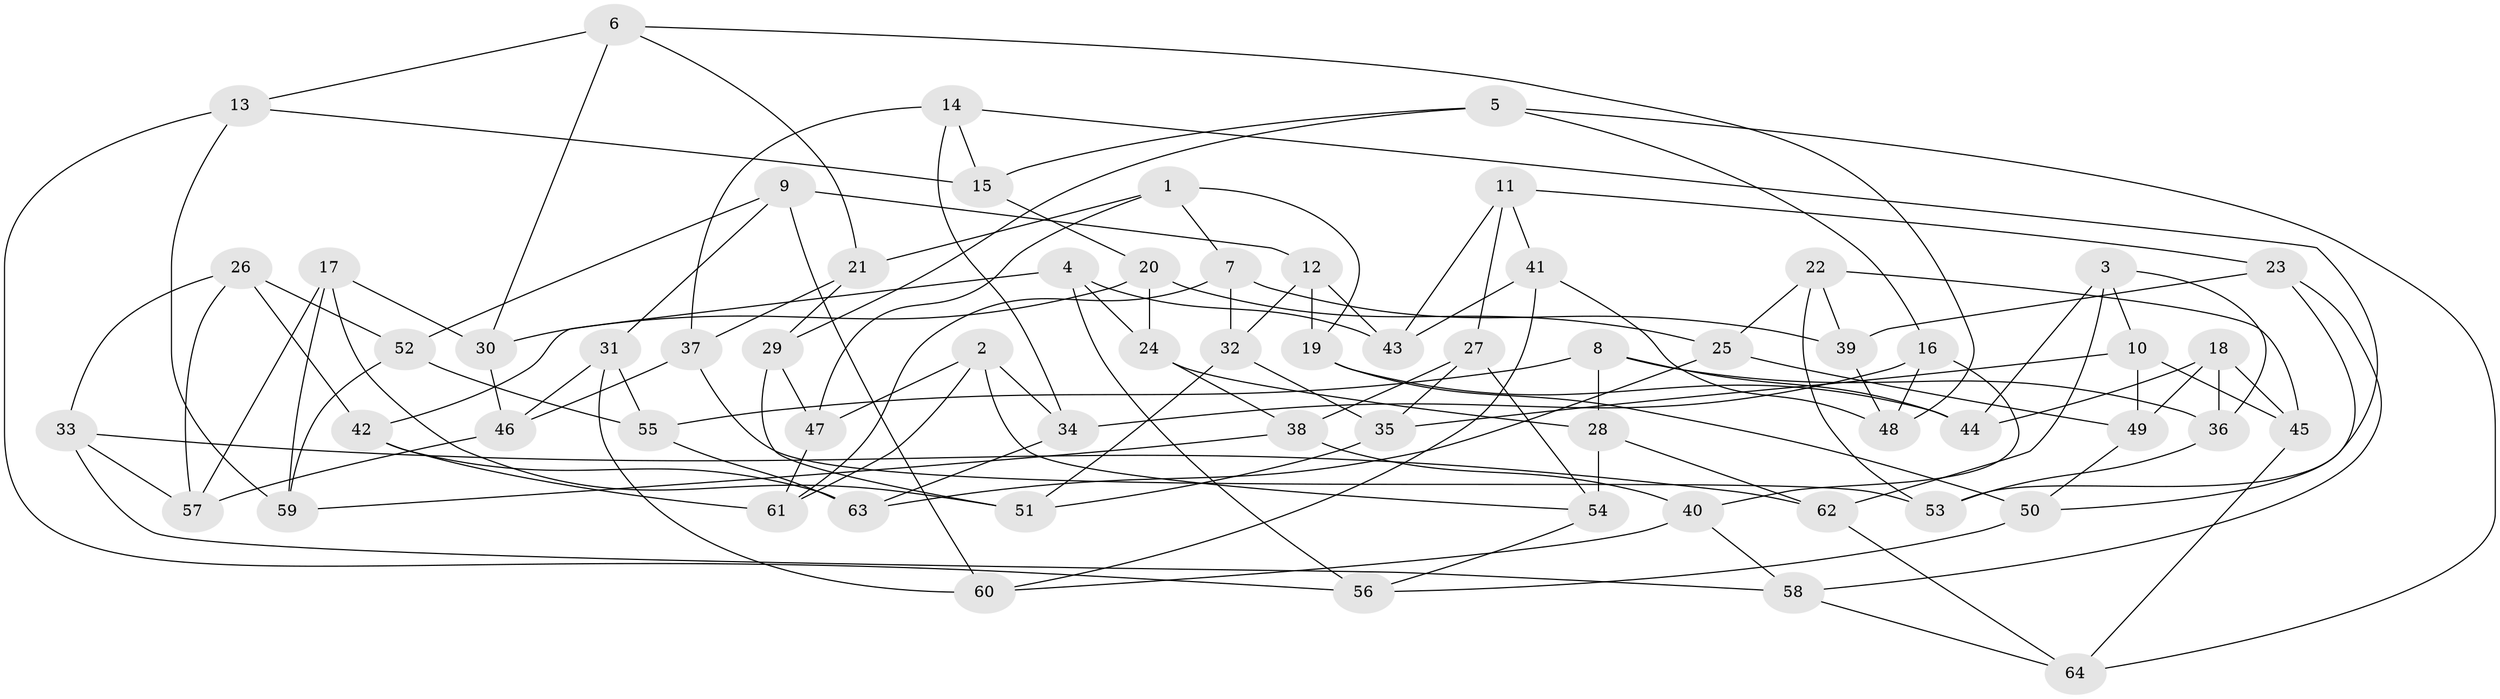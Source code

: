 // Generated by graph-tools (version 1.1) at 2025/16/03/09/25 04:16:37]
// undirected, 64 vertices, 128 edges
graph export_dot {
graph [start="1"]
  node [color=gray90,style=filled];
  1;
  2;
  3;
  4;
  5;
  6;
  7;
  8;
  9;
  10;
  11;
  12;
  13;
  14;
  15;
  16;
  17;
  18;
  19;
  20;
  21;
  22;
  23;
  24;
  25;
  26;
  27;
  28;
  29;
  30;
  31;
  32;
  33;
  34;
  35;
  36;
  37;
  38;
  39;
  40;
  41;
  42;
  43;
  44;
  45;
  46;
  47;
  48;
  49;
  50;
  51;
  52;
  53;
  54;
  55;
  56;
  57;
  58;
  59;
  60;
  61;
  62;
  63;
  64;
  1 -- 19;
  1 -- 47;
  1 -- 21;
  1 -- 7;
  2 -- 47;
  2 -- 54;
  2 -- 34;
  2 -- 61;
  3 -- 62;
  3 -- 10;
  3 -- 44;
  3 -- 36;
  4 -- 42;
  4 -- 43;
  4 -- 56;
  4 -- 24;
  5 -- 29;
  5 -- 64;
  5 -- 16;
  5 -- 15;
  6 -- 21;
  6 -- 48;
  6 -- 30;
  6 -- 13;
  7 -- 61;
  7 -- 32;
  7 -- 39;
  8 -- 55;
  8 -- 28;
  8 -- 44;
  8 -- 36;
  9 -- 60;
  9 -- 31;
  9 -- 52;
  9 -- 12;
  10 -- 35;
  10 -- 45;
  10 -- 49;
  11 -- 23;
  11 -- 41;
  11 -- 43;
  11 -- 27;
  12 -- 19;
  12 -- 43;
  12 -- 32;
  13 -- 56;
  13 -- 59;
  13 -- 15;
  14 -- 37;
  14 -- 53;
  14 -- 34;
  14 -- 15;
  15 -- 20;
  16 -- 34;
  16 -- 48;
  16 -- 40;
  17 -- 57;
  17 -- 51;
  17 -- 59;
  17 -- 30;
  18 -- 36;
  18 -- 45;
  18 -- 49;
  18 -- 44;
  19 -- 44;
  19 -- 50;
  20 -- 30;
  20 -- 24;
  20 -- 25;
  21 -- 37;
  21 -- 29;
  22 -- 25;
  22 -- 45;
  22 -- 53;
  22 -- 39;
  23 -- 39;
  23 -- 50;
  23 -- 58;
  24 -- 38;
  24 -- 28;
  25 -- 49;
  25 -- 63;
  26 -- 52;
  26 -- 42;
  26 -- 57;
  26 -- 33;
  27 -- 38;
  27 -- 54;
  27 -- 35;
  28 -- 62;
  28 -- 54;
  29 -- 51;
  29 -- 47;
  30 -- 46;
  31 -- 55;
  31 -- 46;
  31 -- 60;
  32 -- 51;
  32 -- 35;
  33 -- 62;
  33 -- 58;
  33 -- 57;
  34 -- 63;
  35 -- 51;
  36 -- 53;
  37 -- 53;
  37 -- 46;
  38 -- 40;
  38 -- 59;
  39 -- 48;
  40 -- 60;
  40 -- 58;
  41 -- 48;
  41 -- 43;
  41 -- 60;
  42 -- 63;
  42 -- 61;
  45 -- 64;
  46 -- 57;
  47 -- 61;
  49 -- 50;
  50 -- 56;
  52 -- 59;
  52 -- 55;
  54 -- 56;
  55 -- 63;
  58 -- 64;
  62 -- 64;
}
